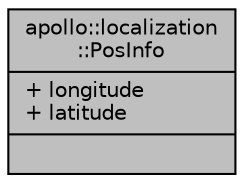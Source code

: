 digraph "apollo::localization::PosInfo"
{
  edge [fontname="Helvetica",fontsize="10",labelfontname="Helvetica",labelfontsize="10"];
  node [fontname="Helvetica",fontsize="10",shape=record];
  Node1 [label="{apollo::localization\l::PosInfo\n|+ longitude\l+ latitude\l|}",height=0.2,width=0.4,color="black", fillcolor="grey75", style="filled" fontcolor="black"];
}
